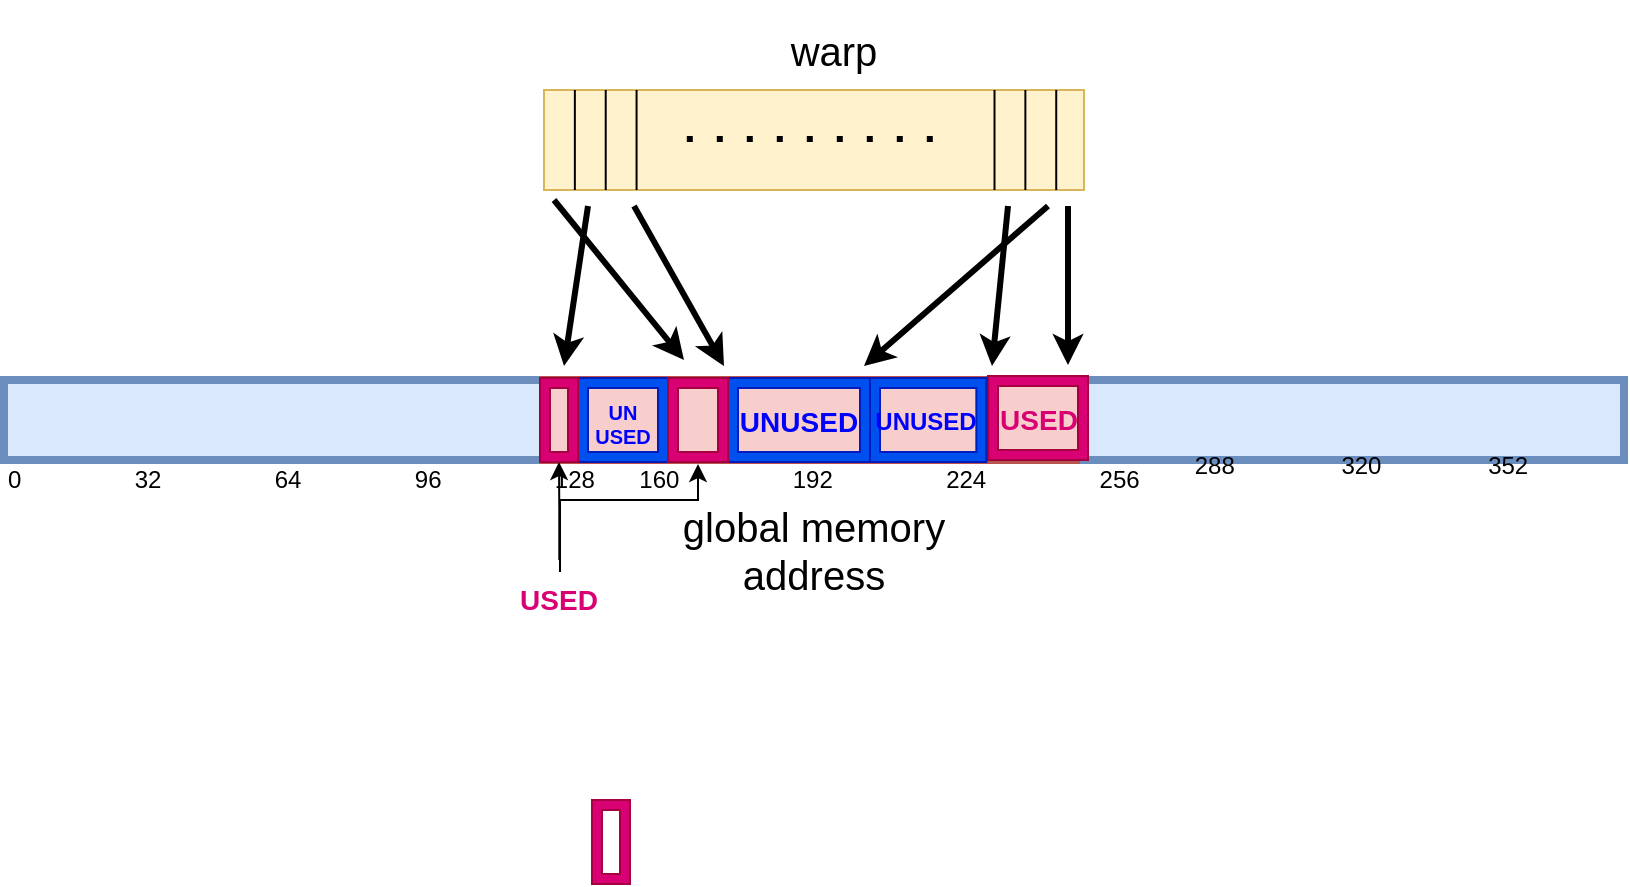 <mxfile version="12.0.2" type="google" pages="1"><diagram id="Zt1HWzgGxhoBQAR7ndIt" name="Page-1"><mxGraphModel dx="1408" dy="755" grid="1" gridSize="10" guides="1" tooltips="1" connect="1" arrows="1" fold="1" page="1" pageScale="1" pageWidth="827" pageHeight="1169" background="none" math="0" shadow="0"><root><mxCell id="0"/><mxCell id="1" parent="0"/><mxCell id="IH7EqTh8v5GLwqd0PfPw-15" value="" style="group" parent="1" vertex="1" connectable="0"><mxGeometry x="278" y="95" width="270" height="50" as="geometry"/></mxCell><mxCell id="IH7EqTh8v5GLwqd0PfPw-2" value="" style="rounded=0;whiteSpace=wrap;html=1;fillColor=#fff2cc;strokeColor=#d6b656;" parent="IH7EqTh8v5GLwqd0PfPw-15" vertex="1"><mxGeometry width="270" height="50" as="geometry"/></mxCell><mxCell id="IH7EqTh8v5GLwqd0PfPw-5" value="" style="endArrow=none;html=1;" parent="IH7EqTh8v5GLwqd0PfPw-15" edge="1"><mxGeometry width="50" height="50" relative="1" as="geometry"><mxPoint x="30.857" y="50" as="sourcePoint"/><mxPoint x="30.857" as="targetPoint"/></mxGeometry></mxCell><mxCell id="IH7EqTh8v5GLwqd0PfPw-6" value="" style="endArrow=none;html=1;" parent="IH7EqTh8v5GLwqd0PfPw-15" edge="1"><mxGeometry width="50" height="50" relative="1" as="geometry"><mxPoint x="15.429" y="50" as="sourcePoint"/><mxPoint x="15.429" as="targetPoint"/></mxGeometry></mxCell><mxCell id="IH7EqTh8v5GLwqd0PfPw-7" value="" style="endArrow=none;html=1;" parent="IH7EqTh8v5GLwqd0PfPw-15" edge="1"><mxGeometry width="50" height="50" relative="1" as="geometry"><mxPoint x="46.286" y="50" as="sourcePoint"/><mxPoint x="46.286" as="targetPoint"/></mxGeometry></mxCell><mxCell id="IH7EqTh8v5GLwqd0PfPw-8" value="" style="endArrow=none;html=1;" parent="IH7EqTh8v5GLwqd0PfPw-15" edge="1"><mxGeometry width="50" height="50" relative="1" as="geometry"><mxPoint x="240.686" y="50" as="sourcePoint"/><mxPoint x="240.686" as="targetPoint"/></mxGeometry></mxCell><mxCell id="IH7EqTh8v5GLwqd0PfPw-9" value="" style="endArrow=none;html=1;" parent="IH7EqTh8v5GLwqd0PfPw-15" edge="1"><mxGeometry width="50" height="50" relative="1" as="geometry"><mxPoint x="225.257" y="50" as="sourcePoint"/><mxPoint x="225.257" as="targetPoint"/></mxGeometry></mxCell><mxCell id="IH7EqTh8v5GLwqd0PfPw-10" value="" style="endArrow=none;html=1;" parent="IH7EqTh8v5GLwqd0PfPw-15" edge="1"><mxGeometry width="50" height="50" relative="1" as="geometry"><mxPoint x="256.114" y="50" as="sourcePoint"/><mxPoint x="256.114" as="targetPoint"/></mxGeometry></mxCell><mxCell id="IH7EqTh8v5GLwqd0PfPw-14" value="" style="endArrow=none;dashed=1;html=1;strokeWidth=3;dashPattern=1 4;" parent="IH7EqTh8v5GLwqd0PfPw-15" edge="1"><mxGeometry width="50" height="50" relative="1" as="geometry"><mxPoint x="194.4" y="24.5" as="sourcePoint"/><mxPoint x="70.971" y="24.5" as="targetPoint"/></mxGeometry></mxCell><mxCell id="JZCb8IstZkiDeGqHDIXd-11" value="&lt;font style=&quot;font-size: 20px&quot;&gt;warp&lt;/font&gt;" style="text;html=1;strokeColor=none;fillColor=none;align=center;verticalAlign=middle;whiteSpace=wrap;rounded=0;" parent="1" vertex="1"><mxGeometry x="328" y="50" width="190" height="50" as="geometry"/></mxCell><mxCell id="JZCb8IstZkiDeGqHDIXd-12" value="&lt;font style=&quot;font-size: 20px&quot;&gt;global memory address&lt;/font&gt;" style="text;html=1;strokeColor=none;fillColor=none;align=center;verticalAlign=middle;whiteSpace=wrap;rounded=0;" parent="1" vertex="1"><mxGeometry x="318" y="300" width="190" height="50" as="geometry"/></mxCell><mxCell id="JZCb8IstZkiDeGqHDIXd-13" value="" style="endArrow=classic;html=1;strokeWidth=3;" parent="1" edge="1"><mxGeometry width="50" height="50" relative="1" as="geometry"><mxPoint x="283" y="150" as="sourcePoint"/><mxPoint x="348" y="230" as="targetPoint"/></mxGeometry></mxCell><mxCell id="JZCb8IstZkiDeGqHDIXd-14" value="" style="endArrow=classic;html=1;strokeWidth=3;" parent="1" edge="1"><mxGeometry width="50" height="50" relative="1" as="geometry"><mxPoint x="323" y="153" as="sourcePoint"/><mxPoint x="368" y="233" as="targetPoint"/></mxGeometry></mxCell><mxCell id="JZCb8IstZkiDeGqHDIXd-15" value="" style="endArrow=classic;html=1;strokeWidth=3;" parent="1" edge="1"><mxGeometry width="50" height="50" relative="1" as="geometry"><mxPoint x="300" y="153" as="sourcePoint"/><mxPoint x="288" y="233" as="targetPoint"/></mxGeometry></mxCell><mxCell id="JZCb8IstZkiDeGqHDIXd-16" value="" style="endArrow=classic;html=1;strokeWidth=3;" parent="1" edge="1"><mxGeometry width="50" height="50" relative="1" as="geometry"><mxPoint x="510" y="153" as="sourcePoint"/><mxPoint x="502" y="233" as="targetPoint"/></mxGeometry></mxCell><mxCell id="JZCb8IstZkiDeGqHDIXd-17" value="" style="endArrow=classic;html=1;strokeWidth=3;" parent="1" edge="1"><mxGeometry width="50" height="50" relative="1" as="geometry"><mxPoint x="530" y="153" as="sourcePoint"/><mxPoint x="438" y="233" as="targetPoint"/></mxGeometry></mxCell><mxCell id="JZCb8IstZkiDeGqHDIXd-1" value="" style="rounded=0;whiteSpace=wrap;html=1;fillColor=#dae8fc;strokeColor=#6c8ebf;strokeWidth=4;" parent="1" vertex="1"><mxGeometry x="8" y="240" width="270" height="40" as="geometry"/></mxCell><mxCell id="JZCb8IstZkiDeGqHDIXd-2" value="" style="rounded=0;whiteSpace=wrap;html=1;fillColor=#f8cecc;strokeColor=#b85450;strokeWidth=4;" parent="1" vertex="1"><mxGeometry x="278" y="240" width="270" height="40" as="geometry"/></mxCell><mxCell id="JZCb8IstZkiDeGqHDIXd-3" value="" style="rounded=0;whiteSpace=wrap;html=1;fillColor=#dae8fc;strokeColor=#6c8ebf;strokeWidth=4;" parent="1" vertex="1"><mxGeometry x="548" y="240" width="270" height="40" as="geometry"/></mxCell><mxCell id="JZCb8IstZkiDeGqHDIXd-4" value="&lt;div align=&quot;left&quot;&gt;0&amp;nbsp;&amp;nbsp;&amp;nbsp;&amp;nbsp;&amp;nbsp;&amp;nbsp;&amp;nbsp;&amp;nbsp;&amp;nbsp;&amp;nbsp;&amp;nbsp;&amp;nbsp;&amp;nbsp;&amp;nbsp;&amp;nbsp;&amp;nbsp; 32&amp;nbsp;&amp;nbsp;&amp;nbsp;&amp;nbsp;&amp;nbsp;&amp;nbsp;&amp;nbsp;&amp;nbsp;&amp;nbsp;&amp;nbsp;&amp;nbsp;&amp;nbsp;&amp;nbsp;&amp;nbsp;&amp;nbsp;&amp;nbsp; 64&amp;nbsp;&amp;nbsp;&amp;nbsp;&amp;nbsp;&amp;nbsp;&amp;nbsp;&amp;nbsp;&amp;nbsp;&amp;nbsp;&amp;nbsp;&amp;nbsp;&amp;nbsp;&amp;nbsp;&amp;nbsp;&amp;nbsp;&amp;nbsp; 96&amp;nbsp;&amp;nbsp;&amp;nbsp;&amp;nbsp;&amp;nbsp;&amp;nbsp;&amp;nbsp;&amp;nbsp;&amp;nbsp;&amp;nbsp;&amp;nbsp;&amp;nbsp;&amp;nbsp;&amp;nbsp;&amp;nbsp;&amp;nbsp; 128&lt;br&gt;&lt;/div&gt;" style="text;html=1;strokeColor=none;fillColor=none;align=left;verticalAlign=middle;whiteSpace=wrap;rounded=0;" parent="1" vertex="1"><mxGeometry x="8" y="280" width="313" height="20" as="geometry"/></mxCell><mxCell id="JZCb8IstZkiDeGqHDIXd-7" value="&lt;div align=&quot;left&quot;&gt;&amp;nbsp;&amp;nbsp;&amp;nbsp;&amp;nbsp;&amp;nbsp;&amp;nbsp;&amp;nbsp;&amp;nbsp;&amp;nbsp;&amp;nbsp;&amp;nbsp;&amp;nbsp;&amp;nbsp;&amp;nbsp;&amp;nbsp;&amp;nbsp; 160 &amp;nbsp;&amp;nbsp;&amp;nbsp;&amp;nbsp;&amp;nbsp;&amp;nbsp;&amp;nbsp;&amp;nbsp;&amp;nbsp;&amp;nbsp;&amp;nbsp;&amp;nbsp;&amp;nbsp;&amp;nbsp;&amp;nbsp; 192 &amp;nbsp;&amp;nbsp;&amp;nbsp;&amp;nbsp;&amp;nbsp;&amp;nbsp;&amp;nbsp;&amp;nbsp;&amp;nbsp;&amp;nbsp;&amp;nbsp;&amp;nbsp;&amp;nbsp;&amp;nbsp;&amp;nbsp; 224 &amp;nbsp;&amp;nbsp;&amp;nbsp;&amp;nbsp;&amp;nbsp;&amp;nbsp;&amp;nbsp;&amp;nbsp;&amp;nbsp;&amp;nbsp;&amp;nbsp;&amp;nbsp;&amp;nbsp;&amp;nbsp;&amp;nbsp; 256&lt;br&gt;&lt;/div&gt;" style="text;html=1;strokeColor=none;fillColor=none;align=left;verticalAlign=middle;whiteSpace=wrap;rounded=0;" parent="1" vertex="1"><mxGeometry x="266.5" y="280" width="313" height="20" as="geometry"/></mxCell><mxCell id="JZCb8IstZkiDeGqHDIXd-8" value="&lt;div align=&quot;left&quot;&gt; &amp;nbsp;&amp;nbsp;&amp;nbsp;&amp;nbsp;&amp;nbsp;&amp;nbsp;&amp;nbsp;&amp;nbsp;&amp;nbsp;&amp;nbsp;&amp;nbsp;&amp;nbsp;&amp;nbsp;&amp;nbsp;&amp;nbsp; 288 &amp;nbsp;&amp;nbsp;&amp;nbsp;&amp;nbsp;&amp;nbsp;&amp;nbsp;&amp;nbsp;&amp;nbsp;&amp;nbsp;&amp;nbsp;&amp;nbsp;&amp;nbsp;&amp;nbsp;&amp;nbsp; 320 &amp;nbsp;&amp;nbsp;&amp;nbsp;&amp;nbsp;&amp;nbsp;&amp;nbsp;&amp;nbsp;&amp;nbsp;&amp;nbsp;&amp;nbsp;&amp;nbsp;&amp;nbsp;&amp;nbsp;&amp;nbsp; 352 &amp;nbsp;&amp;nbsp;&amp;nbsp;&amp;nbsp;&amp;nbsp;&amp;nbsp;&amp;nbsp;&amp;nbsp;&amp;nbsp;&amp;nbsp;&amp;nbsp;&amp;nbsp;&amp;nbsp;&amp;nbsp; &lt;br&gt;&lt;/div&gt;" style="text;html=1;strokeColor=none;fillColor=none;align=left;verticalAlign=middle;whiteSpace=wrap;rounded=0;" parent="1" vertex="1"><mxGeometry x="548" y="280" width="263" height="20" as="geometry"/></mxCell><mxCell id="WswNPfdS1ZyVwfEybJ19-3" value="" style="group" parent="1" vertex="1" connectable="0"><mxGeometry x="370" y="239" width="71" height="42" as="geometry"/></mxCell><mxCell id="WswNPfdS1ZyVwfEybJ19-4" value="" style="verticalLabelPosition=bottom;verticalAlign=top;html=1;shape=mxgraph.basic.frame;dx=5;fillColor=#0050ef;strokeColor=#001DBC;fontColor=#ffffff;" parent="WswNPfdS1ZyVwfEybJ19-3" vertex="1"><mxGeometry width="71" height="42" as="geometry"/></mxCell><mxCell id="WswNPfdS1ZyVwfEybJ19-5" value="&lt;font style=&quot;font-size: 14px&quot; color=&quot;#0000FF&quot;&gt;&lt;b&gt;UN&lt;font style=&quot;font-size: 14px&quot;&gt;&lt;font style=&quot;font-size: 14px&quot;&gt;USED&lt;/font&gt;&lt;/font&gt;&lt;/b&gt;&lt;/font&gt;" style="text;html=1;strokeColor=none;fillColor=none;align=center;verticalAlign=middle;whiteSpace=wrap;rounded=0;" parent="WswNPfdS1ZyVwfEybJ19-3" vertex="1"><mxGeometry x="2.149" y="1" width="66.812" height="41" as="geometry"/></mxCell><mxCell id="WswNPfdS1ZyVwfEybJ19-10" value="" style="endArrow=classic;html=1;strokeWidth=3;" parent="1" edge="1"><mxGeometry width="50" height="50" relative="1" as="geometry"><mxPoint x="540" y="153" as="sourcePoint"/><mxPoint x="540" y="232.5" as="targetPoint"/></mxGeometry></mxCell><mxCell id="WswNPfdS1ZyVwfEybJ19-11" value="" style="group" parent="1" vertex="1" connectable="0"><mxGeometry x="295" y="240" width="45" height="42" as="geometry"/></mxCell><mxCell id="WswNPfdS1ZyVwfEybJ19-12" value="" style="verticalLabelPosition=bottom;verticalAlign=top;html=1;shape=mxgraph.basic.frame;dx=5;fillColor=#0050ef;strokeColor=#001DBC;fontColor=#ffffff;" parent="WswNPfdS1ZyVwfEybJ19-11" vertex="1"><mxGeometry y="-1" width="45" height="42" as="geometry"/></mxCell><mxCell id="WswNPfdS1ZyVwfEybJ19-26" style="edgeStyle=orthogonalEdgeStyle;rounded=0;orthogonalLoop=1;jettySize=auto;html=1;entryX=0.5;entryY=1;entryDx=0;entryDy=-5;entryPerimeter=0;exitX=0.5;exitY=0;exitDx=0;exitDy=0;" parent="1" edge="1"><mxGeometry relative="1" as="geometry"><mxPoint x="286" y="336" as="sourcePoint"/><mxPoint x="355" y="282" as="targetPoint"/><Array as="points"><mxPoint x="286" y="300"/><mxPoint x="355" y="300"/></Array></mxGeometry></mxCell><mxCell id="WswNPfdS1ZyVwfEybJ19-29" style="edgeStyle=orthogonalEdgeStyle;rounded=0;orthogonalLoop=1;jettySize=auto;html=1;entryX=0.5;entryY=1;entryDx=0;entryDy=0;entryPerimeter=0;" parent="1" source="WswNPfdS1ZyVwfEybJ19-20" target="WswNPfdS1ZyVwfEybJ19-28" edge="1"><mxGeometry relative="1" as="geometry"/></mxCell><mxCell id="WswNPfdS1ZyVwfEybJ19-20" value="&lt;font style=&quot;font-size: 14px&quot;&gt;&lt;b&gt;&lt;font style=&quot;font-size: 14px&quot; color=&quot;#D80073&quot;&gt;USED&lt;/font&gt;&lt;/b&gt;&lt;/font&gt;" style="text;html=1;strokeColor=none;fillColor=none;align=center;verticalAlign=middle;whiteSpace=wrap;rounded=0;" parent="1" vertex="1"><mxGeometry x="266.286" y="330" width="38.714" height="40" as="geometry"/></mxCell><mxCell id="WswNPfdS1ZyVwfEybJ19-21" value="" style="verticalLabelPosition=bottom;verticalAlign=top;html=1;shape=mxgraph.basic.frame;dx=5;fillColor=#d80073;strokeColor=#A50040;fontColor=#ffffff;" parent="1" vertex="1"><mxGeometry x="340" y="239" width="30" height="42" as="geometry"/></mxCell><mxCell id="WswNPfdS1ZyVwfEybJ19-27" value="" style="group" parent="1" vertex="1" connectable="0"><mxGeometry x="280" y="239" width="19" height="42" as="geometry"/></mxCell><mxCell id="WswNPfdS1ZyVwfEybJ19-28" value="" style="verticalLabelPosition=bottom;verticalAlign=top;html=1;shape=mxgraph.basic.frame;dx=5;fillColor=#d80073;strokeColor=#A50040;fontColor=#ffffff;" parent="WswNPfdS1ZyVwfEybJ19-27" vertex="1"><mxGeometry x="-4" width="19" height="42" as="geometry"/></mxCell><mxCell id="WswNPfdS1ZyVwfEybJ19-30" value="&lt;div style=&quot;font-size: 10px;&quot;&gt;&lt;font style=&quot;font-size: 10px;&quot; color=&quot;#0000FF&quot;&gt;&lt;b style=&quot;font-size: 10px;&quot;&gt;UN&lt;/b&gt;&lt;/font&gt;&lt;/div&gt;&lt;div style=&quot;font-size: 10px;&quot;&gt;&lt;font style=&quot;font-size: 10px;&quot; color=&quot;#0000FF&quot;&gt;&lt;b style=&quot;font-size: 10px;&quot;&gt;&lt;font style=&quot;font-size: 10px;&quot;&gt;&lt;font style=&quot;font-size: 10px;&quot;&gt;USED&lt;/font&gt;&lt;/font&gt;&lt;/b&gt;&lt;/font&gt;&lt;/div&gt;" style="text;html=1;strokeColor=none;fillColor=none;align=center;verticalAlign=middle;whiteSpace=wrap;rounded=0;fontSize=10;" parent="1" vertex="1"><mxGeometry x="295" y="241" width="45" height="41" as="geometry"/></mxCell><mxCell id="WswNPfdS1ZyVwfEybJ19-40" value="" style="group" parent="1" vertex="1" connectable="0"><mxGeometry x="500" y="238" width="50" height="42" as="geometry"/></mxCell><mxCell id="WswNPfdS1ZyVwfEybJ19-41" value="" style="verticalLabelPosition=bottom;verticalAlign=top;html=1;shape=mxgraph.basic.frame;dx=5;fillColor=#d80073;strokeColor=#A50040;fontColor=#ffffff;" parent="WswNPfdS1ZyVwfEybJ19-40" vertex="1"><mxGeometry width="50" height="42" as="geometry"/></mxCell><mxCell id="WswNPfdS1ZyVwfEybJ19-42" value="&lt;font style=&quot;font-size: 14px&quot;&gt;&lt;b&gt;&lt;font style=&quot;font-size: 14px&quot; color=&quot;#D80073&quot;&gt;USED&lt;/font&gt;&lt;/b&gt;&lt;/font&gt;" style="text;html=1;strokeColor=none;fillColor=none;align=center;verticalAlign=middle;whiteSpace=wrap;rounded=0;" parent="1" vertex="1"><mxGeometry x="505.786" y="240" width="38.714" height="40" as="geometry"/></mxCell><mxCell id="WswNPfdS1ZyVwfEybJ19-31" value="" style="group" parent="1" vertex="1" connectable="0"><mxGeometry x="441" y="238" width="59" height="42" as="geometry"/></mxCell><mxCell id="WswNPfdS1ZyVwfEybJ19-32" value="" style="verticalLabelPosition=bottom;verticalAlign=top;html=1;shape=mxgraph.basic.frame;dx=5;fillColor=#0050ef;strokeColor=#001DBC;fontColor=#ffffff;" parent="WswNPfdS1ZyVwfEybJ19-31" vertex="1"><mxGeometry y="1" width="58.169" height="42" as="geometry"/></mxCell><mxCell id="WswNPfdS1ZyVwfEybJ19-33" value="&lt;font style=&quot;font-size: 12px&quot; color=&quot;#0000FF&quot;&gt;&lt;b&gt;UN&lt;font style=&quot;font-size: 12px&quot;&gt;&lt;font style=&quot;font-size: 12px&quot;&gt;USED&lt;/font&gt;&lt;/font&gt;&lt;/b&gt;&lt;/font&gt;" style="text;html=1;strokeColor=none;fillColor=none;align=center;verticalAlign=middle;whiteSpace=wrap;rounded=0;" parent="1" vertex="1"><mxGeometry x="440" y="240.5" width="58" height="41" as="geometry"/></mxCell><mxCell id="t61naaPWvaAamokNs0x9-1" value="" style="verticalLabelPosition=bottom;verticalAlign=top;html=1;shape=mxgraph.basic.frame;dx=5;fillColor=#d80073;strokeColor=#A50040;fontColor=#ffffff;" vertex="1" parent="1"><mxGeometry x="302" y="450" width="19" height="42" as="geometry"/></mxCell></root></mxGraphModel></diagram></mxfile>